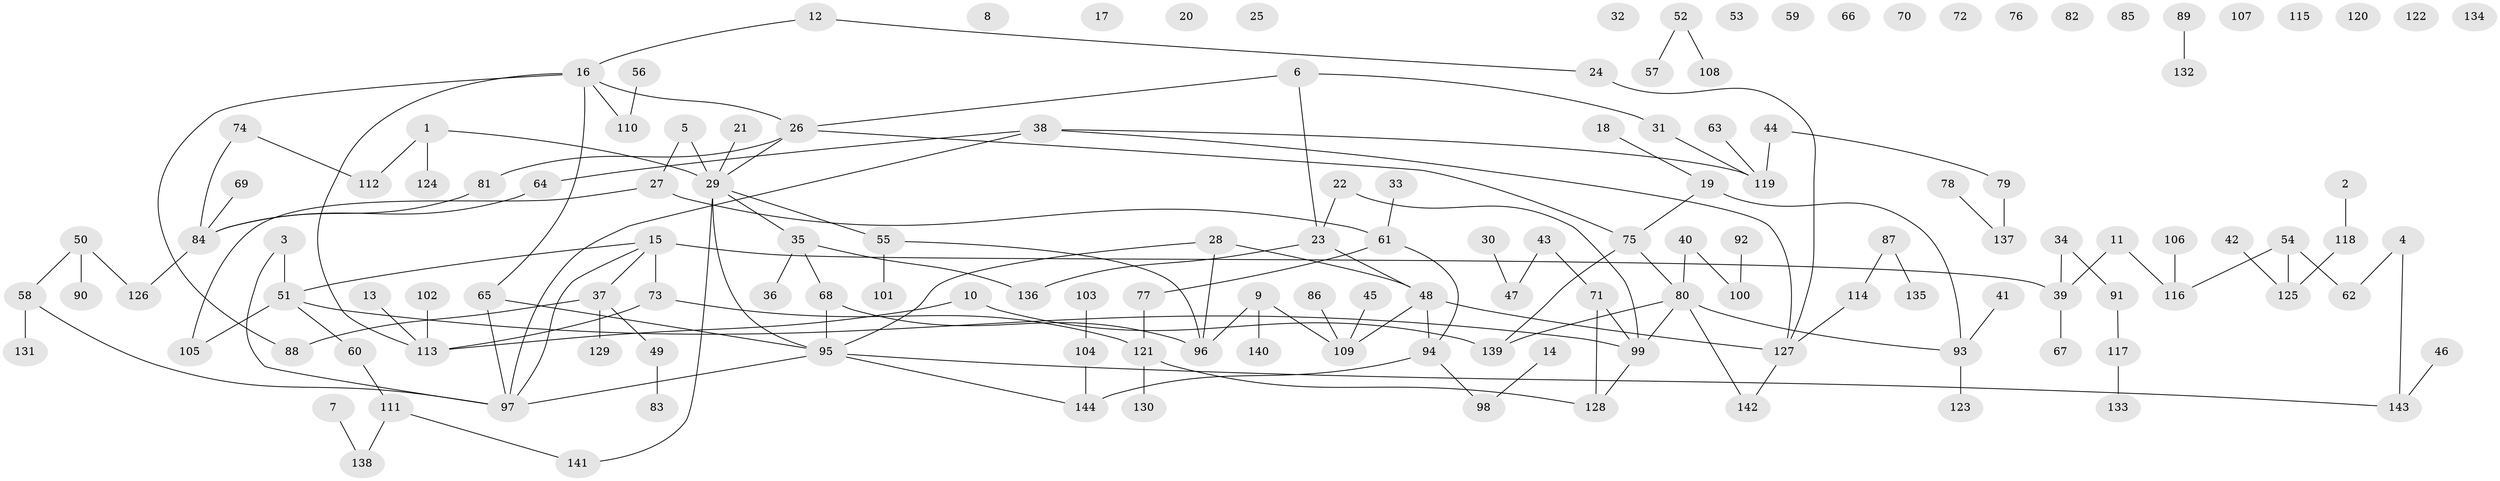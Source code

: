 // coarse degree distribution, {7: 0.10526315789473684, 6: 0.05263157894736842, 2: 0.15789473684210525, 4: 0.18421052631578946, 5: 0.05263157894736842, 8: 0.02631578947368421, 1: 0.2631578947368421, 3: 0.15789473684210525}
// Generated by graph-tools (version 1.1) at 2025/48/03/04/25 22:48:09]
// undirected, 144 vertices, 154 edges
graph export_dot {
  node [color=gray90,style=filled];
  1;
  2;
  3;
  4;
  5;
  6;
  7;
  8;
  9;
  10;
  11;
  12;
  13;
  14;
  15;
  16;
  17;
  18;
  19;
  20;
  21;
  22;
  23;
  24;
  25;
  26;
  27;
  28;
  29;
  30;
  31;
  32;
  33;
  34;
  35;
  36;
  37;
  38;
  39;
  40;
  41;
  42;
  43;
  44;
  45;
  46;
  47;
  48;
  49;
  50;
  51;
  52;
  53;
  54;
  55;
  56;
  57;
  58;
  59;
  60;
  61;
  62;
  63;
  64;
  65;
  66;
  67;
  68;
  69;
  70;
  71;
  72;
  73;
  74;
  75;
  76;
  77;
  78;
  79;
  80;
  81;
  82;
  83;
  84;
  85;
  86;
  87;
  88;
  89;
  90;
  91;
  92;
  93;
  94;
  95;
  96;
  97;
  98;
  99;
  100;
  101;
  102;
  103;
  104;
  105;
  106;
  107;
  108;
  109;
  110;
  111;
  112;
  113;
  114;
  115;
  116;
  117;
  118;
  119;
  120;
  121;
  122;
  123;
  124;
  125;
  126;
  127;
  128;
  129;
  130;
  131;
  132;
  133;
  134;
  135;
  136;
  137;
  138;
  139;
  140;
  141;
  142;
  143;
  144;
  1 -- 29;
  1 -- 112;
  1 -- 124;
  2 -- 118;
  3 -- 51;
  3 -- 97;
  4 -- 62;
  4 -- 143;
  5 -- 27;
  5 -- 29;
  6 -- 23;
  6 -- 26;
  6 -- 31;
  7 -- 138;
  9 -- 96;
  9 -- 109;
  9 -- 140;
  10 -- 113;
  10 -- 139;
  11 -- 39;
  11 -- 116;
  12 -- 16;
  12 -- 24;
  13 -- 113;
  14 -- 98;
  15 -- 37;
  15 -- 39;
  15 -- 51;
  15 -- 73;
  15 -- 97;
  16 -- 26;
  16 -- 65;
  16 -- 88;
  16 -- 110;
  16 -- 113;
  18 -- 19;
  19 -- 75;
  19 -- 93;
  21 -- 29;
  22 -- 23;
  22 -- 99;
  23 -- 48;
  23 -- 136;
  24 -- 127;
  26 -- 29;
  26 -- 75;
  26 -- 81;
  27 -- 61;
  27 -- 105;
  28 -- 48;
  28 -- 95;
  28 -- 96;
  29 -- 35;
  29 -- 55;
  29 -- 95;
  29 -- 141;
  30 -- 47;
  31 -- 119;
  33 -- 61;
  34 -- 39;
  34 -- 91;
  35 -- 36;
  35 -- 68;
  35 -- 136;
  37 -- 49;
  37 -- 88;
  37 -- 129;
  38 -- 64;
  38 -- 97;
  38 -- 119;
  38 -- 127;
  39 -- 67;
  40 -- 80;
  40 -- 100;
  41 -- 93;
  42 -- 125;
  43 -- 47;
  43 -- 71;
  44 -- 79;
  44 -- 119;
  45 -- 109;
  46 -- 143;
  48 -- 94;
  48 -- 109;
  48 -- 127;
  49 -- 83;
  50 -- 58;
  50 -- 90;
  50 -- 126;
  51 -- 60;
  51 -- 99;
  51 -- 105;
  52 -- 57;
  52 -- 108;
  54 -- 62;
  54 -- 116;
  54 -- 125;
  55 -- 96;
  55 -- 101;
  56 -- 110;
  58 -- 97;
  58 -- 131;
  60 -- 111;
  61 -- 77;
  61 -- 94;
  63 -- 119;
  64 -- 84;
  65 -- 95;
  65 -- 97;
  68 -- 95;
  68 -- 96;
  69 -- 84;
  71 -- 99;
  71 -- 128;
  73 -- 113;
  73 -- 121;
  74 -- 84;
  74 -- 112;
  75 -- 80;
  75 -- 139;
  77 -- 121;
  78 -- 137;
  79 -- 137;
  80 -- 93;
  80 -- 99;
  80 -- 139;
  80 -- 142;
  81 -- 84;
  84 -- 126;
  86 -- 109;
  87 -- 114;
  87 -- 135;
  89 -- 132;
  91 -- 117;
  92 -- 100;
  93 -- 123;
  94 -- 98;
  94 -- 144;
  95 -- 97;
  95 -- 143;
  95 -- 144;
  99 -- 128;
  102 -- 113;
  103 -- 104;
  104 -- 144;
  106 -- 116;
  111 -- 138;
  111 -- 141;
  114 -- 127;
  117 -- 133;
  118 -- 125;
  121 -- 128;
  121 -- 130;
  127 -- 142;
}
